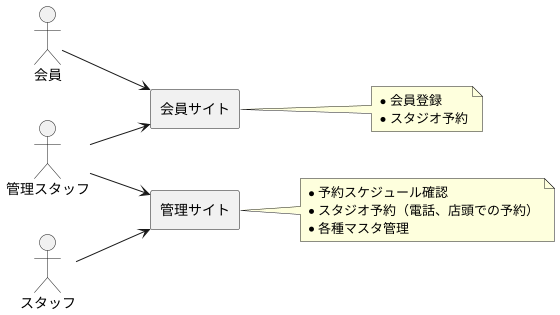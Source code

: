 @startuml SiteStructure

left to right direction

actor 会員
actor スタッフ
actor 管理スタッフ

rectangle 会員サイト
rectangle 管理サイト

会員 --> 会員サイト
スタッフ --> 管理サイト
管理スタッフ --> 管理サイト
管理スタッフ --> 会員サイト

note right of 会員サイト
* 会員登録
* スタジオ予約
end note

note right of 管理サイト
* 予約スケジュール確認
* スタジオ予約（電話、店頭での予約）
* 各種マスタ管理
end note

@enduml
